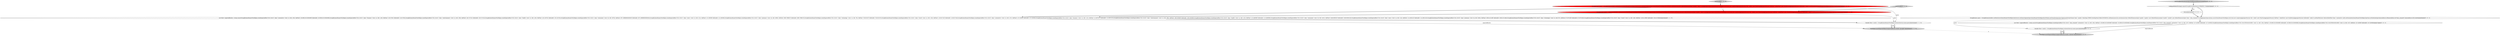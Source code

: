 digraph {
3 [style = filled, label = "TestHelper.assertExpectedObjects(expectedResults,results,\"groupBy\")@@@6@@@['1', '1', '0']", fillcolor = lightgray, shape = ellipse image = "AAA0AAABBB1BBB"];
13 [style = filled, label = "Iterable<Row> results = GroupByQueryRunnerTestHelper.runQuery(factory,runner,query)@@@8@@@['0', '0', '1']", fillcolor = white, shape = ellipse image = "AAA0AAABBB3BBB"];
12 [style = filled, label = "TestHelper.assertExpectedObjects(expectedResults,results,\"subtotal\")@@@9@@@['0', '0', '1']", fillcolor = lightgray, shape = ellipse image = "AAA0AAABBB3BBB"];
5 [style = filled, label = "GroupByQuery query = makeQueryBuilder().setDataSource(QueryRunnerTestHelper.dataSource).setQuerySegmentSpec(QueryRunnerTestHelper.firstToThird).setDimensions(new DefaultDimensionSpec(\"quality\",\"alias\")).setAggregatorSpecs(QueryRunnerTestHelper.rowsCount,new LongSumAggregatorFactory(\"idx\",\"index\"),new FloatSumAggregatorFactory(\"idxFloat\",\"indexFloat\"),new DoubleSumAggregatorFactory(\"idxDouble\",\"index\")).setGranularity(QueryRunnerTestHelper.dayGran).build()@@@3@@@['0', '1', '0']", fillcolor = red, shape = ellipse image = "AAA1AAABBB2BBB"];
10 [style = filled, label = "testGroupByWithSubtotalsSpecWithRenamedDimensionAndFilter['0', '0', '1']", fillcolor = lightgray, shape = diamond image = "AAA0AAABBB3BBB"];
7 [style = filled, label = "!config.getDefaultStrategy().equals(GroupByStrategySelector.STRATEGY_V2)@@@3@@@['0', '0', '1']", fillcolor = white, shape = diamond image = "AAA0AAABBB3BBB"];
8 [style = filled, label = "return@@@4@@@['0', '0', '1']", fillcolor = white, shape = ellipse image = "AAA0AAABBB3BBB"];
1 [style = filled, label = "List<Row> expectedResults = Arrays.asList(GroupByQueryRunnerTestHelper.createExpectedRow(\"2011-04-01\",\"alias\",\"automotive\",\"rows\",1L,\"idx\",135L,\"idxFloat\",135.88510131835938f,\"idxDouble\",135.88510131835938d),GroupByQueryRunnerTestHelper.createExpectedRow(\"2011-04-01\",\"alias\",\"business\",\"rows\",1L,\"idx\",118L,\"idxFloat\",118.57034,\"idxDouble\",118.57034),GroupByQueryRunnerTestHelper.createExpectedRow(\"2011-04-01\",\"alias\",\"entertainment\",\"rows\",1L,\"idx\",158L,\"idxFloat\",158.747224,\"idxDouble\",158.747224),GroupByQueryRunnerTestHelper.createExpectedRow(\"2011-04-01\",\"alias\",\"health\",\"rows\",1L,\"idx\",120L,\"idxFloat\",120.134704,\"idxDouble\",120.134704),GroupByQueryRunnerTestHelper.createExpectedRow(\"2011-04-01\",\"alias\",\"mezzanine\",\"rows\",3L,\"idx\",2870L,\"idxFloat\",2871.8866900000003f,\"idxDouble\",2871.8866900000003d),GroupByQueryRunnerTestHelper.createExpectedRow(\"2011-04-01\",\"alias\",\"news\",\"rows\",1L,\"idx\",121L,\"idxFloat\",121.58358f,\"idxDouble\",121.58358d),GroupByQueryRunnerTestHelper.createExpectedRow(\"2011-04-01\",\"alias\",\"premium\",\"rows\",3L,\"idx\",2900L,\"idxFloat\",2900.798647f,\"idxDouble\",2900.798647d),GroupByQueryRunnerTestHelper.createExpectedRow(\"2011-04-01\",\"alias\",\"technology\",\"rows\",1L,\"idx\",78L,\"idxFloat\",78.622547f,\"idxDouble\",78.622547d),GroupByQueryRunnerTestHelper.createExpectedRow(\"2011-04-01\",\"alias\",\"travel\",\"rows\",1L,\"idx\",119L,\"idxFloat\",119.922742f,\"idxDouble\",119.922742d),GroupByQueryRunnerTestHelper.createExpectedRow(\"2011-04-02\",\"alias\",\"automotive\",\"rows\",1L,\"idx\",147L,\"idxFloat\",147.42593f,\"idxDouble\",147.42593d),GroupByQueryRunnerTestHelper.createExpectedRow(\"2011-04-02\",\"alias\",\"business\",\"rows\",1L,\"idx\",112L,\"idxFloat\",112.987027f,\"idxDouble\",112.987027d),GroupByQueryRunnerTestHelper.createExpectedRow(\"2011-04-02\",\"alias\",\"entertainment\",\"rows\",1L,\"idx\",166L,\"idxFloat\",166.016049f,\"idxDouble\",166.016049d),GroupByQueryRunnerTestHelper.createExpectedRow(\"2011-04-02\",\"alias\",\"health\",\"rows\",1L,\"idx\",113L,\"idxFloat\",113.446008f,\"idxDouble\",113.446008d),GroupByQueryRunnerTestHelper.createExpectedRow(\"2011-04-02\",\"alias\",\"mezzanine\",\"rows\",3L,\"idx\",2447L,\"idxFloat\",2448.830613f,\"idxDouble\",2448.830613d),GroupByQueryRunnerTestHelper.createExpectedRow(\"2011-04-02\",\"alias\",\"news\",\"rows\",1L,\"idx\",114L,\"idxFloat\",114.290141f,\"idxDouble\",114.290141d),GroupByQueryRunnerTestHelper.createExpectedRow(\"2011-04-02\",\"alias\",\"premium\",\"rows\",3L,\"idx\",2505L,\"idxFloat\",2506.415148f,\"idxDouble\",2506.415148d),GroupByQueryRunnerTestHelper.createExpectedRow(\"2011-04-02\",\"alias\",\"technology\",\"rows\",1L,\"idx\",97L,\"idxFloat\",97.387433f,\"idxDouble\",97.387433d),GroupByQueryRunnerTestHelper.createExpectedRow(\"2011-04-02\",\"alias\",\"travel\",\"rows\",1L,\"idx\",126L,\"idxFloat\",126.411364f,\"idxDouble\",126.411364d))@@@4@@@['1', '1', '0']", fillcolor = white, shape = ellipse image = "AAA0AAABBB1BBB"];
4 [style = filled, label = "testGroupBy['1', '0', '0']", fillcolor = lightgray, shape = diamond image = "AAA0AAABBB1BBB"];
11 [style = filled, label = "GroupByQuery query = GroupByQuery.builder().setDataSource(QueryRunnerTestHelper.dataSource).setQuerySegmentSpec(QueryRunnerTestHelper.firstToThird).setVirtualColumns(new ExpressionVirtualColumn(\"alias\",\"quality\",ValueType.STRING,TestExprMacroTable.INSTANCE)).setDimensions(Lists.newArrayList(new DefaultDimensionSpec(\"quality\",\"quality\"),new DefaultDimensionSpec(\"market\",\"market\"),new DefaultDimensionSpec(\"alias\",\"alias_renamed\"))).setAggregatorSpecs(Arrays.asList(QueryRunnerTestHelper.rowsCount,new LongSumAggregatorFactory(\"idx\",\"index\"),new FloatSumAggregatorFactory(\"idxFloat\",\"indexFloat\"),new DoubleSumAggregatorFactory(\"idxDouble\",\"index\"))).setDimFilter(new SelectorDimFilter(\"alias\",\"automotive\",null)).setGranularity(QueryRunnerTestHelper.dayGran).setSubtotalsSpec(ImmutableList.of(ImmutableList.of(\"alias_renamed\"),ImmutableList.of())).build()@@@6@@@['0', '0', '1']", fillcolor = white, shape = ellipse image = "AAA0AAABBB3BBB"];
0 [style = filled, label = "GroupByQuery query = GroupByQuery.builder().setDataSource(QueryRunnerTestHelper.dataSource).setQuerySegmentSpec(QueryRunnerTestHelper.firstToThird).setDimensions(new DefaultDimensionSpec(\"quality\",\"alias\")).setAggregatorSpecs(QueryRunnerTestHelper.rowsCount,new LongSumAggregatorFactory(\"idx\",\"index\"),new FloatSumAggregatorFactory(\"idxFloat\",\"indexFloat\"),new DoubleSumAggregatorFactory(\"idxDouble\",\"index\")).setGranularity(QueryRunnerTestHelper.dayGran).build()@@@3@@@['1', '0', '0']", fillcolor = red, shape = ellipse image = "AAA1AAABBB1BBB"];
6 [style = filled, label = "testGroupBy['0', '1', '0']", fillcolor = lightgray, shape = diamond image = "AAA0AAABBB2BBB"];
2 [style = filled, label = "Iterable<Row> results = GroupByQueryRunnerTestHelper.runQuery(factory,runner,query)@@@5@@@['1', '1', '0']", fillcolor = white, shape = ellipse image = "AAA0AAABBB1BBB"];
9 [style = filled, label = "List<Row> expectedResults = Arrays.asList(GroupByQueryRunnerTestHelper.createExpectedRow(\"2011-04-01\",\"alias_renamed\",\"automotive\",\"rows\",1L,\"idx\",135L,\"idxFloat\",135.88510131835938f,\"idxDouble\",135.88510131835938d),GroupByQueryRunnerTestHelper.createExpectedRow(\"2011-04-02\",\"alias_renamed\",\"automotive\",\"rows\",1L,\"idx\",147L,\"idxFloat\",147.42593f,\"idxDouble\",147.42593d),GroupByQueryRunnerTestHelper.createExpectedRow(\"2011-04-01T00:00:00.000Z\",\"rows\",1L,\"idx\",135L,\"idxFloat\",135.88510131835938f,\"idxDouble\",135.88510131835938d),GroupByQueryRunnerTestHelper.createExpectedRow(\"2011-04-02T00:00:00.000Z\",\"rows\",1L,\"idx\",147L,\"idxFloat\",147.42593f,\"idxDouble\",147.42593d))@@@7@@@['0', '0', '1']", fillcolor = white, shape = ellipse image = "AAA0AAABBB3BBB"];
11->13 [style = solid, label="query"];
7->11 [style = bold, label=""];
0->5 [style = dashed, label="0"];
1->3 [style = solid, label="expectedResults"];
2->3 [style = bold, label=""];
2->3 [style = solid, label="results"];
7->8 [style = bold, label=""];
11->9 [style = bold, label=""];
10->7 [style = bold, label=""];
4->0 [style = bold, label=""];
13->12 [style = solid, label="results"];
5->1 [style = bold, label=""];
6->5 [style = bold, label=""];
13->12 [style = bold, label=""];
3->12 [style = dashed, label="0"];
0->1 [style = bold, label=""];
5->2 [style = solid, label="query"];
0->2 [style = solid, label="query"];
1->2 [style = bold, label=""];
7->8 [style = dotted, label="true"];
8->11 [style = bold, label=""];
9->12 [style = solid, label="expectedResults"];
9->13 [style = bold, label=""];
}
